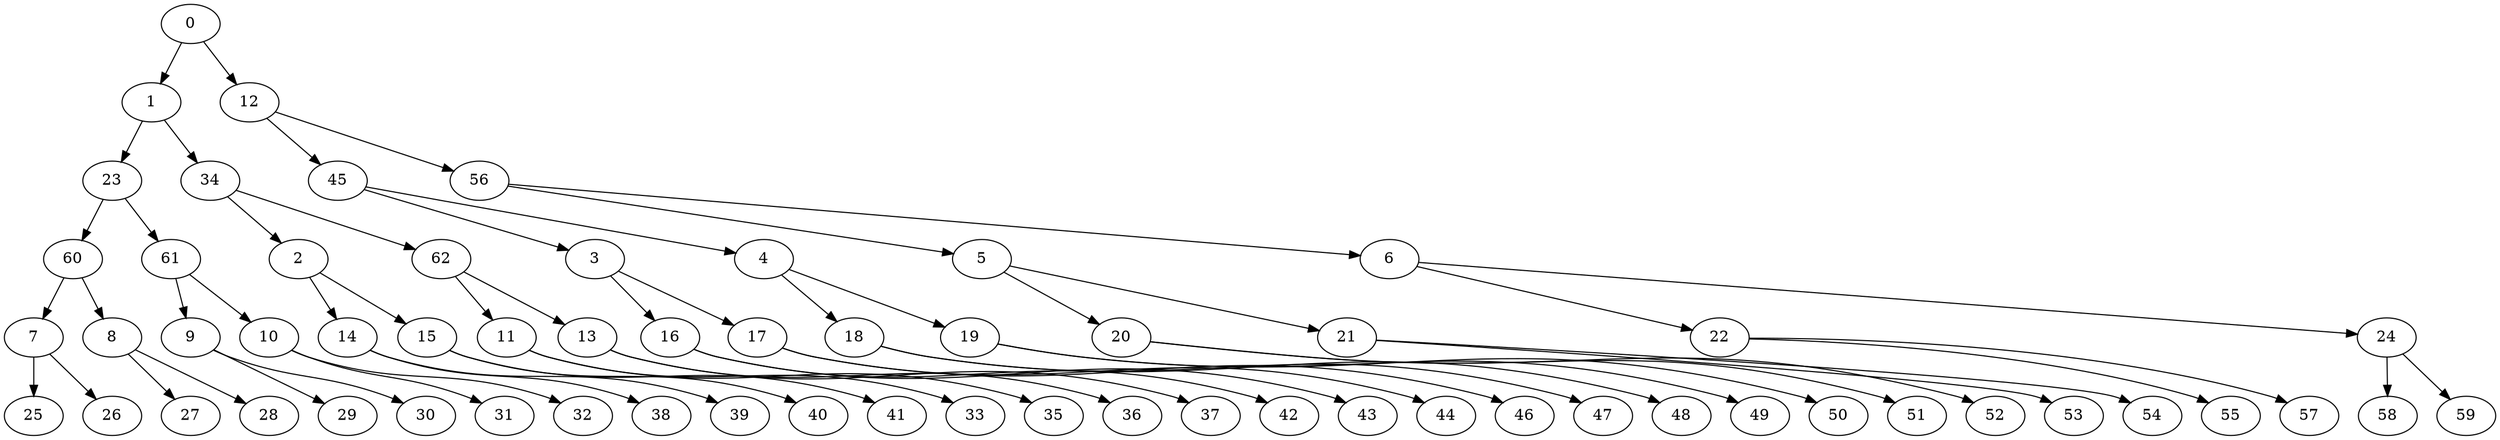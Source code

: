 digraph g {
0;
1;
2;
3;
4;
5;
6;
7;
8;
9;
10;
11;
12;
13;
14;
15;
16;
17;
18;
19;
20;
21;
22;
23;
24;
25;
26;
27;
28;
29;
30;
31;
32;
33;
34;
35;
36;
37;
38;
39;
40;
41;
42;
43;
44;
45;
46;
47;
48;
49;
50;
51;
52;
53;
54;
55;
56;
57;
58;
59;
60;
61;
62;
0 -> 1 [weight=0];
0 -> 12 [weight=0];
1 -> 23 [weight=0];
1 -> 34 [weight=0];
2 -> 14 [weight=0];
2 -> 15 [weight=0];
3 -> 16 [weight=0];
3 -> 17 [weight=0];
4 -> 18 [weight=0];
4 -> 19 [weight=0];
5 -> 20 [weight=0];
5 -> 21 [weight=0];
6 -> 22 [weight=0];
6 -> 24 [weight=0];
7 -> 25 [weight=0];
7 -> 26 [weight=0];
8 -> 27 [weight=0];
8 -> 28 [weight=0];
9 -> 29 [weight=0];
9 -> 30 [weight=0];
10 -> 31 [weight=0];
10 -> 32 [weight=0];
11 -> 33 [weight=0];
11 -> 35 [weight=0];
12 -> 45 [weight=0];
12 -> 56 [weight=0];
13 -> 36 [weight=0];
13 -> 37 [weight=0];
14 -> 38 [weight=0];
14 -> 39 [weight=0];
15 -> 40 [weight=0];
15 -> 41 [weight=0];
16 -> 42 [weight=0];
16 -> 43 [weight=0];
17 -> 44 [weight=0];
17 -> 46 [weight=0];
18 -> 47 [weight=0];
18 -> 48 [weight=0];
19 -> 49 [weight=0];
19 -> 50 [weight=0];
20 -> 51 [weight=0];
20 -> 52 [weight=0];
21 -> 53 [weight=0];
21 -> 54 [weight=0];
22 -> 55 [weight=0];
22 -> 57 [weight=0];
23 -> 60 [weight=0];
23 -> 61 [weight=0];
24 -> 58 [weight=0];
24 -> 59 [weight=0];
34 -> 62 [weight=0];
34 -> 2 [weight=0];
45 -> 3 [weight=0];
45 -> 4 [weight=0];
56 -> 5 [weight=0];
56 -> 6 [weight=0];
60 -> 7 [weight=0];
60 -> 8 [weight=0];
61 -> 9 [weight=0];
61 -> 10 [weight=0];
62 -> 11 [weight=0];
62 -> 13 [weight=0];
}
